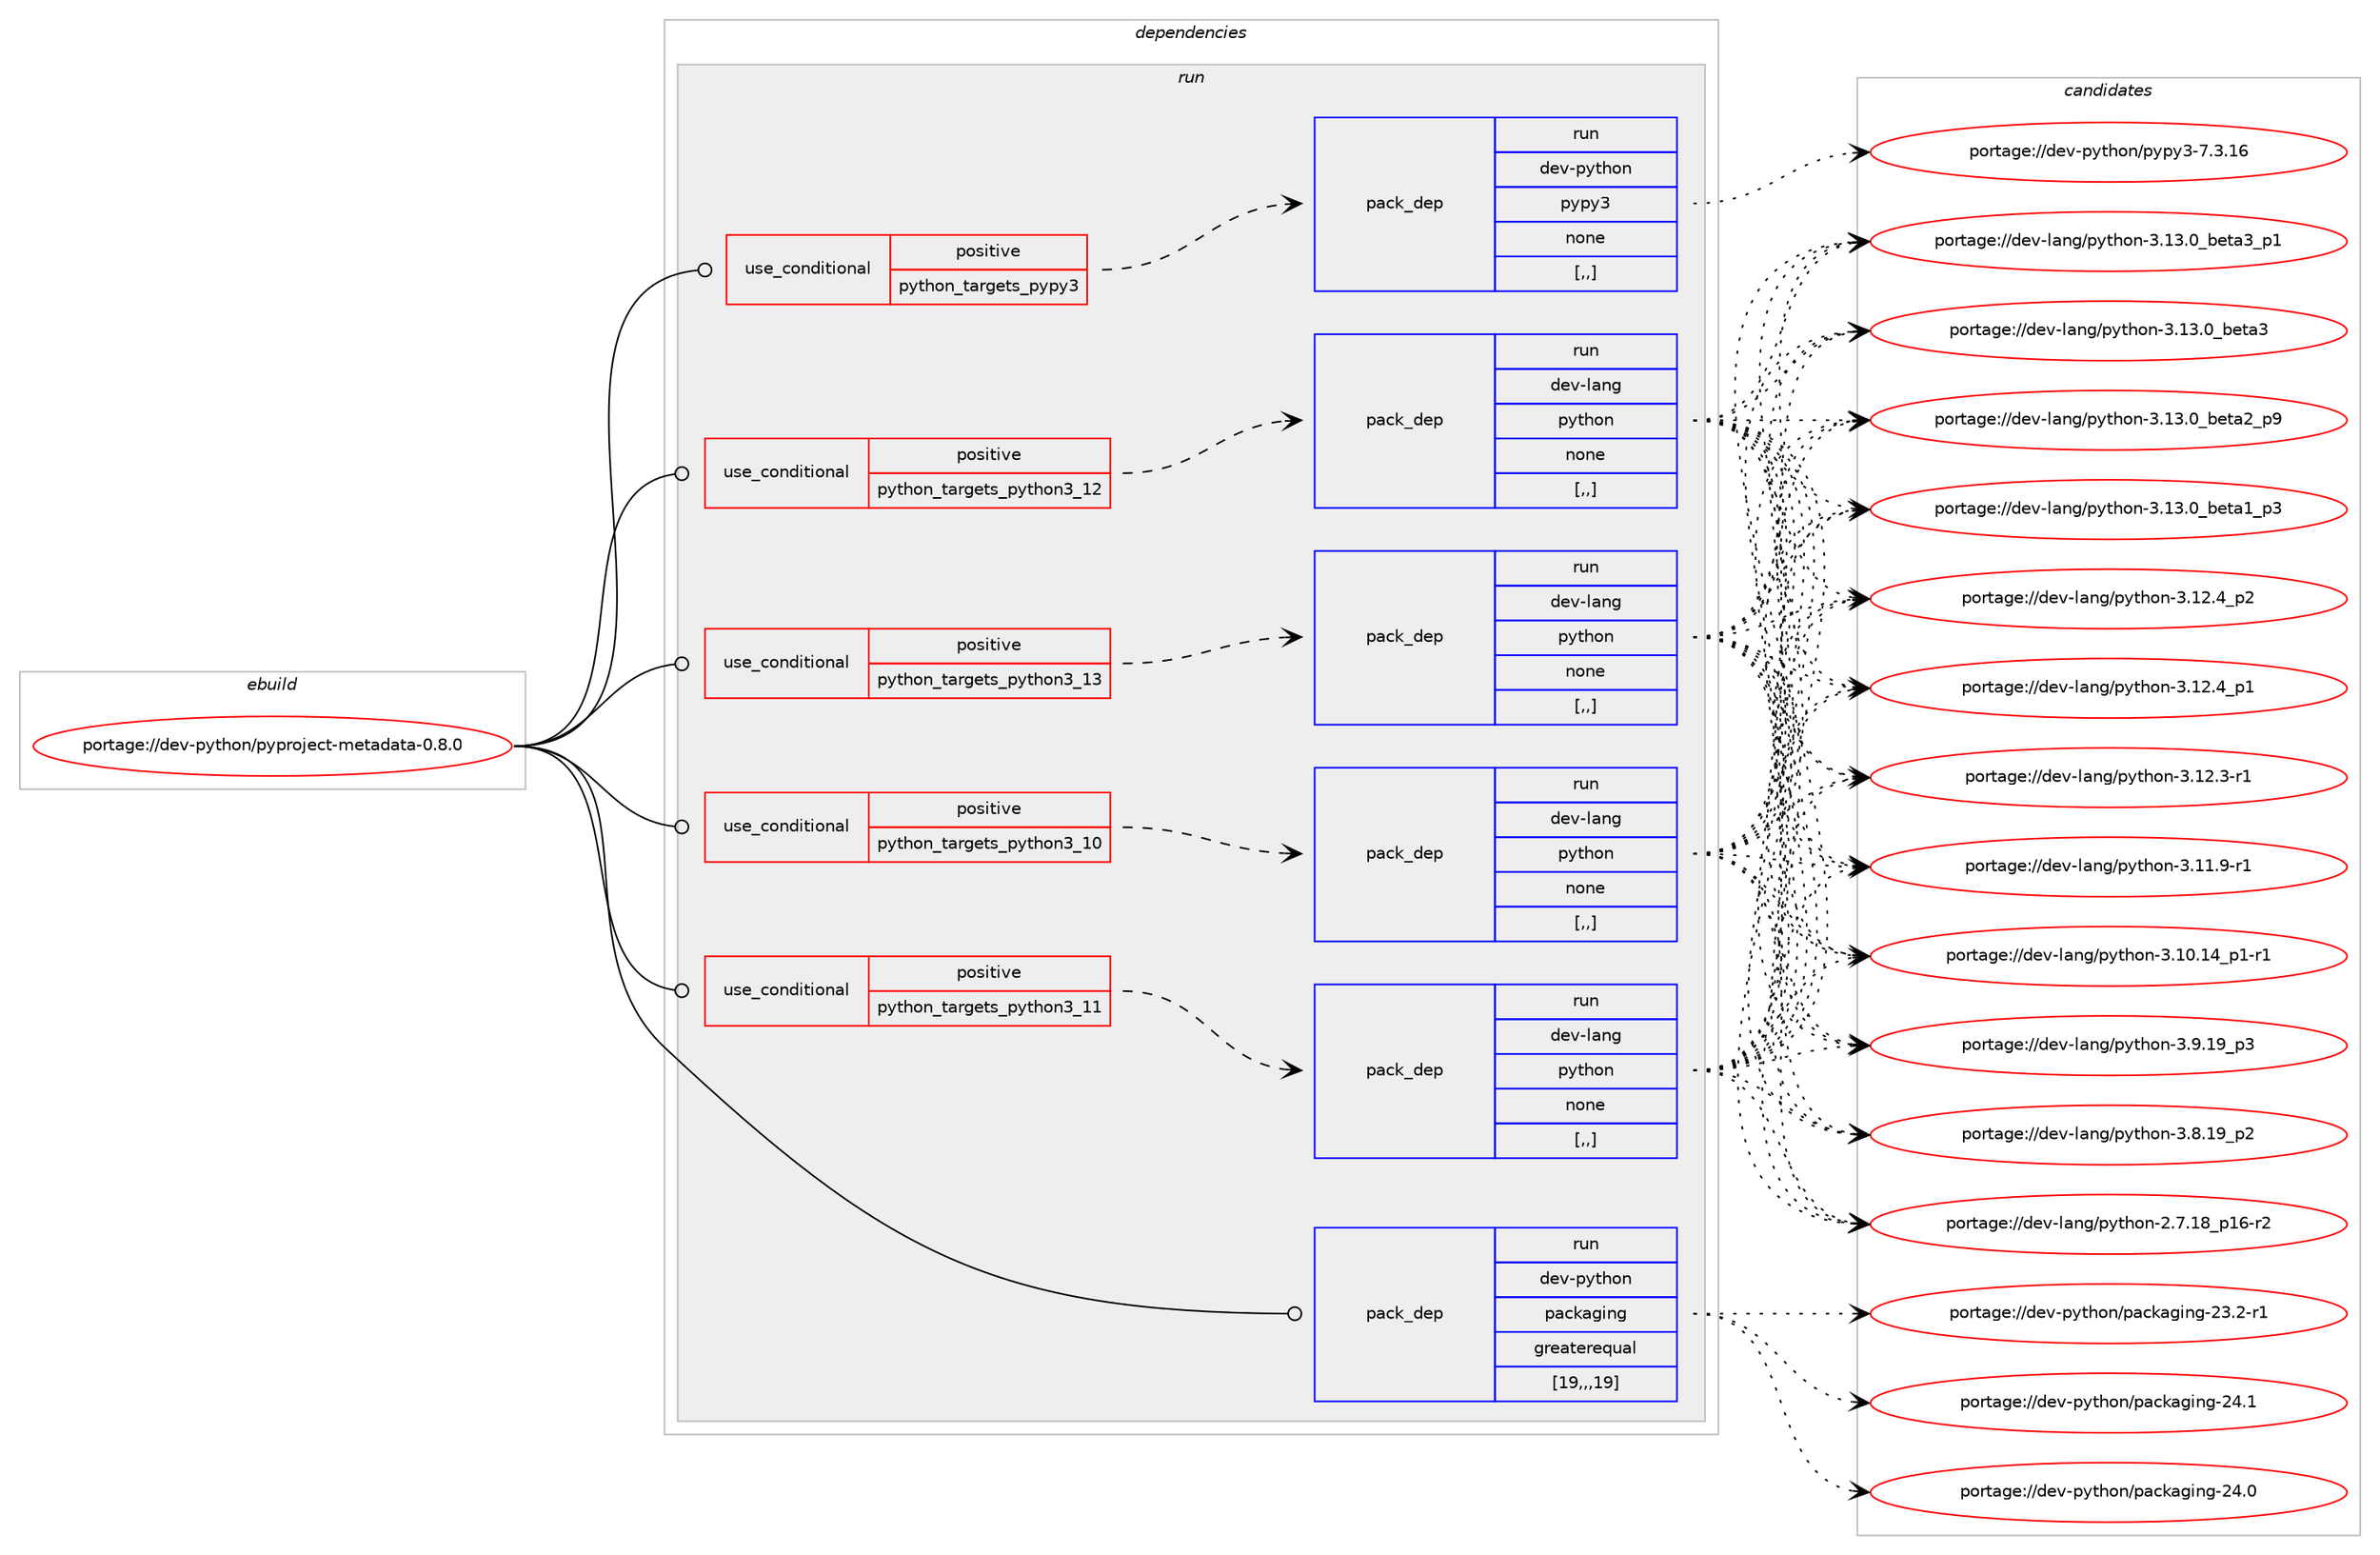 digraph prolog {

# *************
# Graph options
# *************

newrank=true;
concentrate=true;
compound=true;
graph [rankdir=LR,fontname=Helvetica,fontsize=10,ranksep=1.5];#, ranksep=2.5, nodesep=0.2];
edge  [arrowhead=vee];
node  [fontname=Helvetica,fontsize=10];

# **********
# The ebuild
# **********

subgraph cluster_leftcol {
color=gray;
label=<<i>ebuild</i>>;
id [label="portage://dev-python/pyproject-metadata-0.8.0", color=red, width=4, href="../dev-python/pyproject-metadata-0.8.0.svg"];
}

# ****************
# The dependencies
# ****************

subgraph cluster_midcol {
color=gray;
label=<<i>dependencies</i>>;
subgraph cluster_compile {
fillcolor="#eeeeee";
style=filled;
label=<<i>compile</i>>;
}
subgraph cluster_compileandrun {
fillcolor="#eeeeee";
style=filled;
label=<<i>compile and run</i>>;
}
subgraph cluster_run {
fillcolor="#eeeeee";
style=filled;
label=<<i>run</i>>;
subgraph cond37333 {
dependency157496 [label=<<TABLE BORDER="0" CELLBORDER="1" CELLSPACING="0" CELLPADDING="4"><TR><TD ROWSPAN="3" CELLPADDING="10">use_conditional</TD></TR><TR><TD>positive</TD></TR><TR><TD>python_targets_pypy3</TD></TR></TABLE>>, shape=none, color=red];
subgraph pack118905 {
dependency157497 [label=<<TABLE BORDER="0" CELLBORDER="1" CELLSPACING="0" CELLPADDING="4" WIDTH="220"><TR><TD ROWSPAN="6" CELLPADDING="30">pack_dep</TD></TR><TR><TD WIDTH="110">run</TD></TR><TR><TD>dev-python</TD></TR><TR><TD>pypy3</TD></TR><TR><TD>none</TD></TR><TR><TD>[,,]</TD></TR></TABLE>>, shape=none, color=blue];
}
dependency157496:e -> dependency157497:w [weight=20,style="dashed",arrowhead="vee"];
}
id:e -> dependency157496:w [weight=20,style="solid",arrowhead="odot"];
subgraph cond37334 {
dependency157498 [label=<<TABLE BORDER="0" CELLBORDER="1" CELLSPACING="0" CELLPADDING="4"><TR><TD ROWSPAN="3" CELLPADDING="10">use_conditional</TD></TR><TR><TD>positive</TD></TR><TR><TD>python_targets_python3_10</TD></TR></TABLE>>, shape=none, color=red];
subgraph pack118906 {
dependency157499 [label=<<TABLE BORDER="0" CELLBORDER="1" CELLSPACING="0" CELLPADDING="4" WIDTH="220"><TR><TD ROWSPAN="6" CELLPADDING="30">pack_dep</TD></TR><TR><TD WIDTH="110">run</TD></TR><TR><TD>dev-lang</TD></TR><TR><TD>python</TD></TR><TR><TD>none</TD></TR><TR><TD>[,,]</TD></TR></TABLE>>, shape=none, color=blue];
}
dependency157498:e -> dependency157499:w [weight=20,style="dashed",arrowhead="vee"];
}
id:e -> dependency157498:w [weight=20,style="solid",arrowhead="odot"];
subgraph cond37335 {
dependency157500 [label=<<TABLE BORDER="0" CELLBORDER="1" CELLSPACING="0" CELLPADDING="4"><TR><TD ROWSPAN="3" CELLPADDING="10">use_conditional</TD></TR><TR><TD>positive</TD></TR><TR><TD>python_targets_python3_11</TD></TR></TABLE>>, shape=none, color=red];
subgraph pack118907 {
dependency157501 [label=<<TABLE BORDER="0" CELLBORDER="1" CELLSPACING="0" CELLPADDING="4" WIDTH="220"><TR><TD ROWSPAN="6" CELLPADDING="30">pack_dep</TD></TR><TR><TD WIDTH="110">run</TD></TR><TR><TD>dev-lang</TD></TR><TR><TD>python</TD></TR><TR><TD>none</TD></TR><TR><TD>[,,]</TD></TR></TABLE>>, shape=none, color=blue];
}
dependency157500:e -> dependency157501:w [weight=20,style="dashed",arrowhead="vee"];
}
id:e -> dependency157500:w [weight=20,style="solid",arrowhead="odot"];
subgraph cond37336 {
dependency157502 [label=<<TABLE BORDER="0" CELLBORDER="1" CELLSPACING="0" CELLPADDING="4"><TR><TD ROWSPAN="3" CELLPADDING="10">use_conditional</TD></TR><TR><TD>positive</TD></TR><TR><TD>python_targets_python3_12</TD></TR></TABLE>>, shape=none, color=red];
subgraph pack118908 {
dependency157503 [label=<<TABLE BORDER="0" CELLBORDER="1" CELLSPACING="0" CELLPADDING="4" WIDTH="220"><TR><TD ROWSPAN="6" CELLPADDING="30">pack_dep</TD></TR><TR><TD WIDTH="110">run</TD></TR><TR><TD>dev-lang</TD></TR><TR><TD>python</TD></TR><TR><TD>none</TD></TR><TR><TD>[,,]</TD></TR></TABLE>>, shape=none, color=blue];
}
dependency157502:e -> dependency157503:w [weight=20,style="dashed",arrowhead="vee"];
}
id:e -> dependency157502:w [weight=20,style="solid",arrowhead="odot"];
subgraph cond37337 {
dependency157504 [label=<<TABLE BORDER="0" CELLBORDER="1" CELLSPACING="0" CELLPADDING="4"><TR><TD ROWSPAN="3" CELLPADDING="10">use_conditional</TD></TR><TR><TD>positive</TD></TR><TR><TD>python_targets_python3_13</TD></TR></TABLE>>, shape=none, color=red];
subgraph pack118909 {
dependency157505 [label=<<TABLE BORDER="0" CELLBORDER="1" CELLSPACING="0" CELLPADDING="4" WIDTH="220"><TR><TD ROWSPAN="6" CELLPADDING="30">pack_dep</TD></TR><TR><TD WIDTH="110">run</TD></TR><TR><TD>dev-lang</TD></TR><TR><TD>python</TD></TR><TR><TD>none</TD></TR><TR><TD>[,,]</TD></TR></TABLE>>, shape=none, color=blue];
}
dependency157504:e -> dependency157505:w [weight=20,style="dashed",arrowhead="vee"];
}
id:e -> dependency157504:w [weight=20,style="solid",arrowhead="odot"];
subgraph pack118910 {
dependency157506 [label=<<TABLE BORDER="0" CELLBORDER="1" CELLSPACING="0" CELLPADDING="4" WIDTH="220"><TR><TD ROWSPAN="6" CELLPADDING="30">pack_dep</TD></TR><TR><TD WIDTH="110">run</TD></TR><TR><TD>dev-python</TD></TR><TR><TD>packaging</TD></TR><TR><TD>greaterequal</TD></TR><TR><TD>[19,,,19]</TD></TR></TABLE>>, shape=none, color=blue];
}
id:e -> dependency157506:w [weight=20,style="solid",arrowhead="odot"];
}
}

# **************
# The candidates
# **************

subgraph cluster_choices {
rank=same;
color=gray;
label=<<i>candidates</i>>;

subgraph choice118905 {
color=black;
nodesep=1;
choice10010111845112121116104111110471121211121215145554651464954 [label="portage://dev-python/pypy3-7.3.16", color=red, width=4,href="../dev-python/pypy3-7.3.16.svg"];
dependency157497:e -> choice10010111845112121116104111110471121211121215145554651464954:w [style=dotted,weight="100"];
}
subgraph choice118906 {
color=black;
nodesep=1;
choice10010111845108971101034711212111610411111045514649514648959810111697519511249 [label="portage://dev-lang/python-3.13.0_beta3_p1", color=red, width=4,href="../dev-lang/python-3.13.0_beta3_p1.svg"];
choice1001011184510897110103471121211161041111104551464951464895981011169751 [label="portage://dev-lang/python-3.13.0_beta3", color=red, width=4,href="../dev-lang/python-3.13.0_beta3.svg"];
choice10010111845108971101034711212111610411111045514649514648959810111697509511257 [label="portage://dev-lang/python-3.13.0_beta2_p9", color=red, width=4,href="../dev-lang/python-3.13.0_beta2_p9.svg"];
choice10010111845108971101034711212111610411111045514649514648959810111697499511251 [label="portage://dev-lang/python-3.13.0_beta1_p3", color=red, width=4,href="../dev-lang/python-3.13.0_beta1_p3.svg"];
choice100101118451089711010347112121116104111110455146495046529511250 [label="portage://dev-lang/python-3.12.4_p2", color=red, width=4,href="../dev-lang/python-3.12.4_p2.svg"];
choice100101118451089711010347112121116104111110455146495046529511249 [label="portage://dev-lang/python-3.12.4_p1", color=red, width=4,href="../dev-lang/python-3.12.4_p1.svg"];
choice100101118451089711010347112121116104111110455146495046514511449 [label="portage://dev-lang/python-3.12.3-r1", color=red, width=4,href="../dev-lang/python-3.12.3-r1.svg"];
choice100101118451089711010347112121116104111110455146494946574511449 [label="portage://dev-lang/python-3.11.9-r1", color=red, width=4,href="../dev-lang/python-3.11.9-r1.svg"];
choice100101118451089711010347112121116104111110455146494846495295112494511449 [label="portage://dev-lang/python-3.10.14_p1-r1", color=red, width=4,href="../dev-lang/python-3.10.14_p1-r1.svg"];
choice100101118451089711010347112121116104111110455146574649579511251 [label="portage://dev-lang/python-3.9.19_p3", color=red, width=4,href="../dev-lang/python-3.9.19_p3.svg"];
choice100101118451089711010347112121116104111110455146564649579511250 [label="portage://dev-lang/python-3.8.19_p2", color=red, width=4,href="../dev-lang/python-3.8.19_p2.svg"];
choice100101118451089711010347112121116104111110455046554649569511249544511450 [label="portage://dev-lang/python-2.7.18_p16-r2", color=red, width=4,href="../dev-lang/python-2.7.18_p16-r2.svg"];
dependency157499:e -> choice10010111845108971101034711212111610411111045514649514648959810111697519511249:w [style=dotted,weight="100"];
dependency157499:e -> choice1001011184510897110103471121211161041111104551464951464895981011169751:w [style=dotted,weight="100"];
dependency157499:e -> choice10010111845108971101034711212111610411111045514649514648959810111697509511257:w [style=dotted,weight="100"];
dependency157499:e -> choice10010111845108971101034711212111610411111045514649514648959810111697499511251:w [style=dotted,weight="100"];
dependency157499:e -> choice100101118451089711010347112121116104111110455146495046529511250:w [style=dotted,weight="100"];
dependency157499:e -> choice100101118451089711010347112121116104111110455146495046529511249:w [style=dotted,weight="100"];
dependency157499:e -> choice100101118451089711010347112121116104111110455146495046514511449:w [style=dotted,weight="100"];
dependency157499:e -> choice100101118451089711010347112121116104111110455146494946574511449:w [style=dotted,weight="100"];
dependency157499:e -> choice100101118451089711010347112121116104111110455146494846495295112494511449:w [style=dotted,weight="100"];
dependency157499:e -> choice100101118451089711010347112121116104111110455146574649579511251:w [style=dotted,weight="100"];
dependency157499:e -> choice100101118451089711010347112121116104111110455146564649579511250:w [style=dotted,weight="100"];
dependency157499:e -> choice100101118451089711010347112121116104111110455046554649569511249544511450:w [style=dotted,weight="100"];
}
subgraph choice118907 {
color=black;
nodesep=1;
choice10010111845108971101034711212111610411111045514649514648959810111697519511249 [label="portage://dev-lang/python-3.13.0_beta3_p1", color=red, width=4,href="../dev-lang/python-3.13.0_beta3_p1.svg"];
choice1001011184510897110103471121211161041111104551464951464895981011169751 [label="portage://dev-lang/python-3.13.0_beta3", color=red, width=4,href="../dev-lang/python-3.13.0_beta3.svg"];
choice10010111845108971101034711212111610411111045514649514648959810111697509511257 [label="portage://dev-lang/python-3.13.0_beta2_p9", color=red, width=4,href="../dev-lang/python-3.13.0_beta2_p9.svg"];
choice10010111845108971101034711212111610411111045514649514648959810111697499511251 [label="portage://dev-lang/python-3.13.0_beta1_p3", color=red, width=4,href="../dev-lang/python-3.13.0_beta1_p3.svg"];
choice100101118451089711010347112121116104111110455146495046529511250 [label="portage://dev-lang/python-3.12.4_p2", color=red, width=4,href="../dev-lang/python-3.12.4_p2.svg"];
choice100101118451089711010347112121116104111110455146495046529511249 [label="portage://dev-lang/python-3.12.4_p1", color=red, width=4,href="../dev-lang/python-3.12.4_p1.svg"];
choice100101118451089711010347112121116104111110455146495046514511449 [label="portage://dev-lang/python-3.12.3-r1", color=red, width=4,href="../dev-lang/python-3.12.3-r1.svg"];
choice100101118451089711010347112121116104111110455146494946574511449 [label="portage://dev-lang/python-3.11.9-r1", color=red, width=4,href="../dev-lang/python-3.11.9-r1.svg"];
choice100101118451089711010347112121116104111110455146494846495295112494511449 [label="portage://dev-lang/python-3.10.14_p1-r1", color=red, width=4,href="../dev-lang/python-3.10.14_p1-r1.svg"];
choice100101118451089711010347112121116104111110455146574649579511251 [label="portage://dev-lang/python-3.9.19_p3", color=red, width=4,href="../dev-lang/python-3.9.19_p3.svg"];
choice100101118451089711010347112121116104111110455146564649579511250 [label="portage://dev-lang/python-3.8.19_p2", color=red, width=4,href="../dev-lang/python-3.8.19_p2.svg"];
choice100101118451089711010347112121116104111110455046554649569511249544511450 [label="portage://dev-lang/python-2.7.18_p16-r2", color=red, width=4,href="../dev-lang/python-2.7.18_p16-r2.svg"];
dependency157501:e -> choice10010111845108971101034711212111610411111045514649514648959810111697519511249:w [style=dotted,weight="100"];
dependency157501:e -> choice1001011184510897110103471121211161041111104551464951464895981011169751:w [style=dotted,weight="100"];
dependency157501:e -> choice10010111845108971101034711212111610411111045514649514648959810111697509511257:w [style=dotted,weight="100"];
dependency157501:e -> choice10010111845108971101034711212111610411111045514649514648959810111697499511251:w [style=dotted,weight="100"];
dependency157501:e -> choice100101118451089711010347112121116104111110455146495046529511250:w [style=dotted,weight="100"];
dependency157501:e -> choice100101118451089711010347112121116104111110455146495046529511249:w [style=dotted,weight="100"];
dependency157501:e -> choice100101118451089711010347112121116104111110455146495046514511449:w [style=dotted,weight="100"];
dependency157501:e -> choice100101118451089711010347112121116104111110455146494946574511449:w [style=dotted,weight="100"];
dependency157501:e -> choice100101118451089711010347112121116104111110455146494846495295112494511449:w [style=dotted,weight="100"];
dependency157501:e -> choice100101118451089711010347112121116104111110455146574649579511251:w [style=dotted,weight="100"];
dependency157501:e -> choice100101118451089711010347112121116104111110455146564649579511250:w [style=dotted,weight="100"];
dependency157501:e -> choice100101118451089711010347112121116104111110455046554649569511249544511450:w [style=dotted,weight="100"];
}
subgraph choice118908 {
color=black;
nodesep=1;
choice10010111845108971101034711212111610411111045514649514648959810111697519511249 [label="portage://dev-lang/python-3.13.0_beta3_p1", color=red, width=4,href="../dev-lang/python-3.13.0_beta3_p1.svg"];
choice1001011184510897110103471121211161041111104551464951464895981011169751 [label="portage://dev-lang/python-3.13.0_beta3", color=red, width=4,href="../dev-lang/python-3.13.0_beta3.svg"];
choice10010111845108971101034711212111610411111045514649514648959810111697509511257 [label="portage://dev-lang/python-3.13.0_beta2_p9", color=red, width=4,href="../dev-lang/python-3.13.0_beta2_p9.svg"];
choice10010111845108971101034711212111610411111045514649514648959810111697499511251 [label="portage://dev-lang/python-3.13.0_beta1_p3", color=red, width=4,href="../dev-lang/python-3.13.0_beta1_p3.svg"];
choice100101118451089711010347112121116104111110455146495046529511250 [label="portage://dev-lang/python-3.12.4_p2", color=red, width=4,href="../dev-lang/python-3.12.4_p2.svg"];
choice100101118451089711010347112121116104111110455146495046529511249 [label="portage://dev-lang/python-3.12.4_p1", color=red, width=4,href="../dev-lang/python-3.12.4_p1.svg"];
choice100101118451089711010347112121116104111110455146495046514511449 [label="portage://dev-lang/python-3.12.3-r1", color=red, width=4,href="../dev-lang/python-3.12.3-r1.svg"];
choice100101118451089711010347112121116104111110455146494946574511449 [label="portage://dev-lang/python-3.11.9-r1", color=red, width=4,href="../dev-lang/python-3.11.9-r1.svg"];
choice100101118451089711010347112121116104111110455146494846495295112494511449 [label="portage://dev-lang/python-3.10.14_p1-r1", color=red, width=4,href="../dev-lang/python-3.10.14_p1-r1.svg"];
choice100101118451089711010347112121116104111110455146574649579511251 [label="portage://dev-lang/python-3.9.19_p3", color=red, width=4,href="../dev-lang/python-3.9.19_p3.svg"];
choice100101118451089711010347112121116104111110455146564649579511250 [label="portage://dev-lang/python-3.8.19_p2", color=red, width=4,href="../dev-lang/python-3.8.19_p2.svg"];
choice100101118451089711010347112121116104111110455046554649569511249544511450 [label="portage://dev-lang/python-2.7.18_p16-r2", color=red, width=4,href="../dev-lang/python-2.7.18_p16-r2.svg"];
dependency157503:e -> choice10010111845108971101034711212111610411111045514649514648959810111697519511249:w [style=dotted,weight="100"];
dependency157503:e -> choice1001011184510897110103471121211161041111104551464951464895981011169751:w [style=dotted,weight="100"];
dependency157503:e -> choice10010111845108971101034711212111610411111045514649514648959810111697509511257:w [style=dotted,weight="100"];
dependency157503:e -> choice10010111845108971101034711212111610411111045514649514648959810111697499511251:w [style=dotted,weight="100"];
dependency157503:e -> choice100101118451089711010347112121116104111110455146495046529511250:w [style=dotted,weight="100"];
dependency157503:e -> choice100101118451089711010347112121116104111110455146495046529511249:w [style=dotted,weight="100"];
dependency157503:e -> choice100101118451089711010347112121116104111110455146495046514511449:w [style=dotted,weight="100"];
dependency157503:e -> choice100101118451089711010347112121116104111110455146494946574511449:w [style=dotted,weight="100"];
dependency157503:e -> choice100101118451089711010347112121116104111110455146494846495295112494511449:w [style=dotted,weight="100"];
dependency157503:e -> choice100101118451089711010347112121116104111110455146574649579511251:w [style=dotted,weight="100"];
dependency157503:e -> choice100101118451089711010347112121116104111110455146564649579511250:w [style=dotted,weight="100"];
dependency157503:e -> choice100101118451089711010347112121116104111110455046554649569511249544511450:w [style=dotted,weight="100"];
}
subgraph choice118909 {
color=black;
nodesep=1;
choice10010111845108971101034711212111610411111045514649514648959810111697519511249 [label="portage://dev-lang/python-3.13.0_beta3_p1", color=red, width=4,href="../dev-lang/python-3.13.0_beta3_p1.svg"];
choice1001011184510897110103471121211161041111104551464951464895981011169751 [label="portage://dev-lang/python-3.13.0_beta3", color=red, width=4,href="../dev-lang/python-3.13.0_beta3.svg"];
choice10010111845108971101034711212111610411111045514649514648959810111697509511257 [label="portage://dev-lang/python-3.13.0_beta2_p9", color=red, width=4,href="../dev-lang/python-3.13.0_beta2_p9.svg"];
choice10010111845108971101034711212111610411111045514649514648959810111697499511251 [label="portage://dev-lang/python-3.13.0_beta1_p3", color=red, width=4,href="../dev-lang/python-3.13.0_beta1_p3.svg"];
choice100101118451089711010347112121116104111110455146495046529511250 [label="portage://dev-lang/python-3.12.4_p2", color=red, width=4,href="../dev-lang/python-3.12.4_p2.svg"];
choice100101118451089711010347112121116104111110455146495046529511249 [label="portage://dev-lang/python-3.12.4_p1", color=red, width=4,href="../dev-lang/python-3.12.4_p1.svg"];
choice100101118451089711010347112121116104111110455146495046514511449 [label="portage://dev-lang/python-3.12.3-r1", color=red, width=4,href="../dev-lang/python-3.12.3-r1.svg"];
choice100101118451089711010347112121116104111110455146494946574511449 [label="portage://dev-lang/python-3.11.9-r1", color=red, width=4,href="../dev-lang/python-3.11.9-r1.svg"];
choice100101118451089711010347112121116104111110455146494846495295112494511449 [label="portage://dev-lang/python-3.10.14_p1-r1", color=red, width=4,href="../dev-lang/python-3.10.14_p1-r1.svg"];
choice100101118451089711010347112121116104111110455146574649579511251 [label="portage://dev-lang/python-3.9.19_p3", color=red, width=4,href="../dev-lang/python-3.9.19_p3.svg"];
choice100101118451089711010347112121116104111110455146564649579511250 [label="portage://dev-lang/python-3.8.19_p2", color=red, width=4,href="../dev-lang/python-3.8.19_p2.svg"];
choice100101118451089711010347112121116104111110455046554649569511249544511450 [label="portage://dev-lang/python-2.7.18_p16-r2", color=red, width=4,href="../dev-lang/python-2.7.18_p16-r2.svg"];
dependency157505:e -> choice10010111845108971101034711212111610411111045514649514648959810111697519511249:w [style=dotted,weight="100"];
dependency157505:e -> choice1001011184510897110103471121211161041111104551464951464895981011169751:w [style=dotted,weight="100"];
dependency157505:e -> choice10010111845108971101034711212111610411111045514649514648959810111697509511257:w [style=dotted,weight="100"];
dependency157505:e -> choice10010111845108971101034711212111610411111045514649514648959810111697499511251:w [style=dotted,weight="100"];
dependency157505:e -> choice100101118451089711010347112121116104111110455146495046529511250:w [style=dotted,weight="100"];
dependency157505:e -> choice100101118451089711010347112121116104111110455146495046529511249:w [style=dotted,weight="100"];
dependency157505:e -> choice100101118451089711010347112121116104111110455146495046514511449:w [style=dotted,weight="100"];
dependency157505:e -> choice100101118451089711010347112121116104111110455146494946574511449:w [style=dotted,weight="100"];
dependency157505:e -> choice100101118451089711010347112121116104111110455146494846495295112494511449:w [style=dotted,weight="100"];
dependency157505:e -> choice100101118451089711010347112121116104111110455146574649579511251:w [style=dotted,weight="100"];
dependency157505:e -> choice100101118451089711010347112121116104111110455146564649579511250:w [style=dotted,weight="100"];
dependency157505:e -> choice100101118451089711010347112121116104111110455046554649569511249544511450:w [style=dotted,weight="100"];
}
subgraph choice118910 {
color=black;
nodesep=1;
choice10010111845112121116104111110471129799107971031051101034550524649 [label="portage://dev-python/packaging-24.1", color=red, width=4,href="../dev-python/packaging-24.1.svg"];
choice10010111845112121116104111110471129799107971031051101034550524648 [label="portage://dev-python/packaging-24.0", color=red, width=4,href="../dev-python/packaging-24.0.svg"];
choice100101118451121211161041111104711297991079710310511010345505146504511449 [label="portage://dev-python/packaging-23.2-r1", color=red, width=4,href="../dev-python/packaging-23.2-r1.svg"];
dependency157506:e -> choice10010111845112121116104111110471129799107971031051101034550524649:w [style=dotted,weight="100"];
dependency157506:e -> choice10010111845112121116104111110471129799107971031051101034550524648:w [style=dotted,weight="100"];
dependency157506:e -> choice100101118451121211161041111104711297991079710310511010345505146504511449:w [style=dotted,weight="100"];
}
}

}
